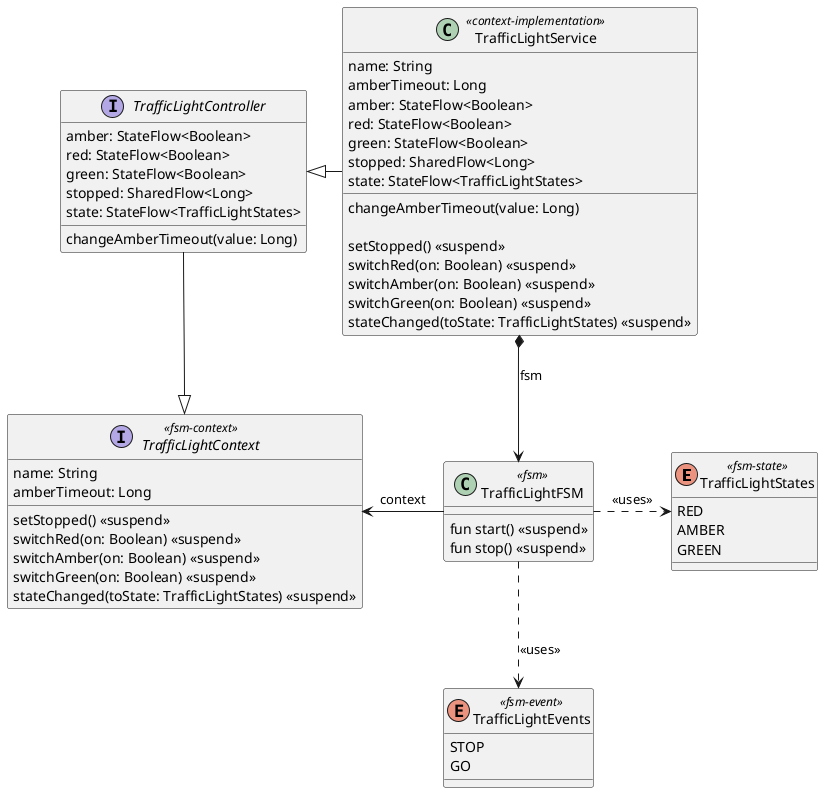 @startuml

enum TrafficLightStates <<fsm-state>> {
    RED
    AMBER
    GREEN
}

enum TrafficLightEvents <<fsm-event>> {
    STOP
    GO
}
interface TrafficLightContext <<fsm-context>> {
    name: String
    amberTimeout: Long
    setStopped() <<suspend>>
    switchRed(on: Boolean) <<suspend>>
    switchAmber(on: Boolean) <<suspend>>
    switchGreen(on: Boolean) <<suspend>>
    stateChanged(toState: TrafficLightStates) <<suspend>>
}

interface TrafficLightController {
    amber: StateFlow<Boolean>
    red: StateFlow<Boolean>
    green: StateFlow<Boolean>
    stopped: SharedFlow<Long>
    state: StateFlow<TrafficLightStates>
    changeAmberTimeout(value: Long)
}
TrafficLightController -down-|> TrafficLightContext

class TrafficLightFSM <<fsm>> {
    fun start() <<suspend>>
    fun stop() <<suspend>>
}

TrafficLightFSM .right.> TrafficLightStates: <<uses>>
TrafficLightFSM .down.> TrafficLightEvents: <<uses>>
TrafficLightFSM -left-> TrafficLightContext: context

class TrafficLightService <<context-implementation>> {
    name: String
    amberTimeout: Long
    amber: StateFlow<Boolean>
    red: StateFlow<Boolean>
    green: StateFlow<Boolean>
    stopped: SharedFlow<Long>
    state: StateFlow<TrafficLightStates>
    changeAmberTimeout(value: Long)

    setStopped() <<suspend>>
    switchRed(on: Boolean) <<suspend>>
    switchAmber(on: Boolean) <<suspend>>
    switchGreen(on: Boolean) <<suspend>>
    stateChanged(toState: TrafficLightStates) <<suspend>>
}

TrafficLightService -left--|> TrafficLightController
TrafficLightService *--> TrafficLightFSM: fsm

@enduml